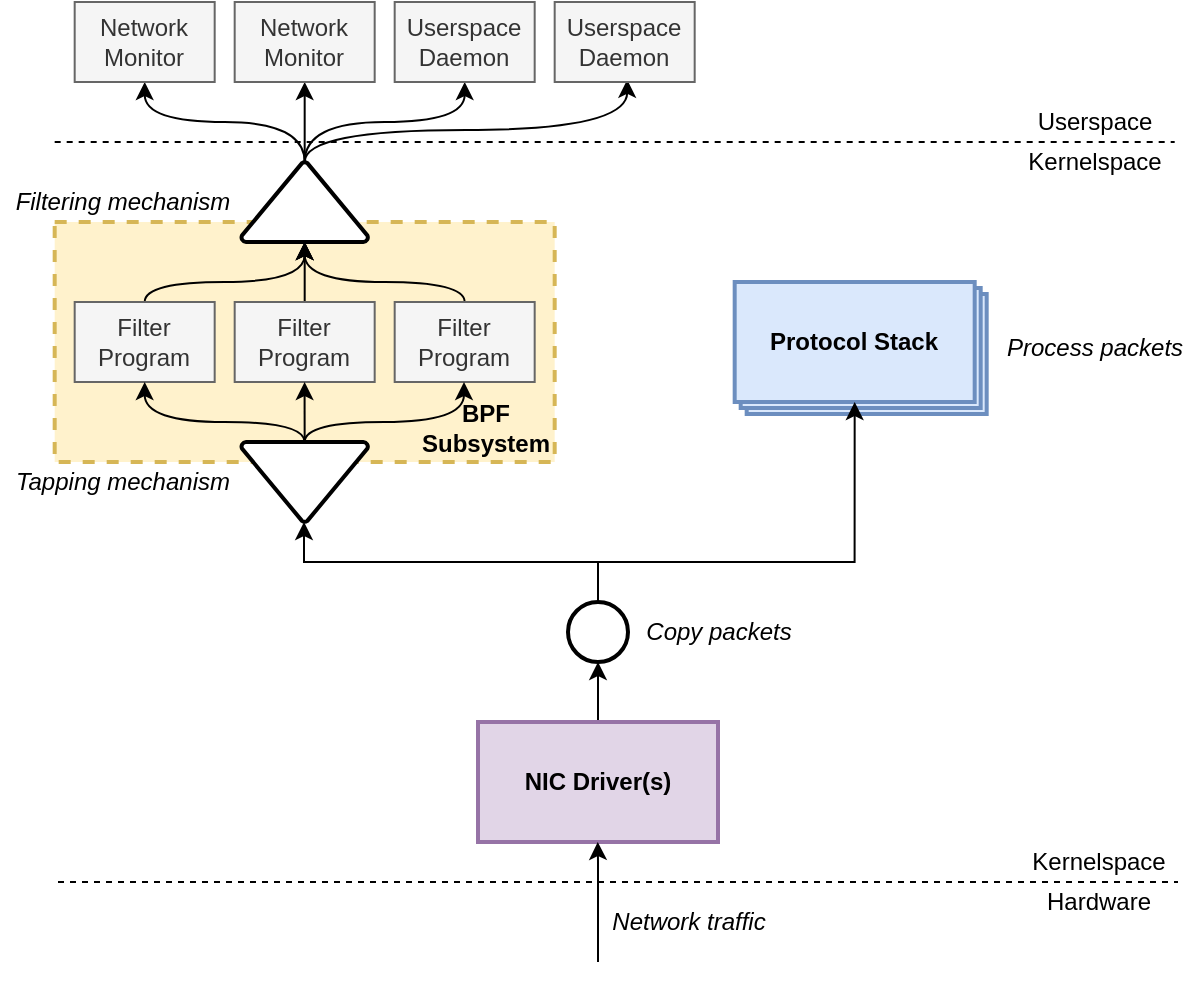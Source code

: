 <mxfile version="14.6.13" type="device"><diagram id="Gxqkh5y-wMUefnL3mjwm" name="Page-1"><mxGraphModel dx="3328" dy="1881" grid="1" gridSize="10" guides="1" tooltips="1" connect="1" arrows="1" fold="1" page="1" pageScale="1" pageWidth="850" pageHeight="1100" math="0" shadow="0"><root><mxCell id="0"/><mxCell id="1" parent="0"/><mxCell id="QwgR7V7NCxPRhVWc-Azb-1" value="" style="rounded=0;whiteSpace=wrap;html=1;dashed=1;fillColor=#fff2cc;strokeColor=#d6b656;strokeWidth=2;" parent="1" vertex="1"><mxGeometry x="118.34" y="190" width="250" height="120" as="geometry"/></mxCell><mxCell id="QwgR7V7NCxPRhVWc-Azb-2" value="BPF&lt;br&gt;Subsystem" style="text;html=1;strokeColor=none;fillColor=none;align=center;verticalAlign=middle;whiteSpace=wrap;rounded=0;dashed=1;fontStyle=1" parent="1" vertex="1"><mxGeometry x="284" y="283" width="100" height="20" as="geometry"/></mxCell><mxCell id="QwgR7V7NCxPRhVWc-Azb-41" style="edgeStyle=orthogonalEdgeStyle;curved=1;rounded=0;orthogonalLoop=1;jettySize=auto;html=1;exitX=0.5;exitY=0;exitDx=0;exitDy=0;" parent="1" source="QwgR7V7NCxPRhVWc-Azb-3" target="QwgR7V7NCxPRhVWc-Azb-8" edge="1"><mxGeometry relative="1" as="geometry"><Array as="points"><mxPoint x="163.34" y="220"/><mxPoint x="243.34" y="220"/></Array></mxGeometry></mxCell><mxCell id="QwgR7V7NCxPRhVWc-Azb-3" value="Filter Program" style="rounded=0;whiteSpace=wrap;html=1;fillColor=#f5f5f5;strokeColor=#666666;fontColor=#333333;" parent="1" vertex="1"><mxGeometry x="128.34" y="230" width="70" height="40" as="geometry"/></mxCell><mxCell id="QwgR7V7NCxPRhVWc-Azb-39" style="edgeStyle=orthogonalEdgeStyle;curved=1;rounded=0;orthogonalLoop=1;jettySize=auto;html=1;exitX=0.5;exitY=0;exitDx=0;exitDy=0;entryX=0.5;entryY=1;entryDx=0;entryDy=0;entryPerimeter=0;" parent="1" source="QwgR7V7NCxPRhVWc-Azb-4" target="QwgR7V7NCxPRhVWc-Azb-8" edge="1"><mxGeometry relative="1" as="geometry"/></mxCell><mxCell id="QwgR7V7NCxPRhVWc-Azb-4" value="Filter Program" style="rounded=0;whiteSpace=wrap;html=1;fillColor=#f5f5f5;strokeColor=#666666;fontColor=#333333;" parent="1" vertex="1"><mxGeometry x="208.34" y="230" width="70" height="40" as="geometry"/></mxCell><mxCell id="QwgR7V7NCxPRhVWc-Azb-40" style="edgeStyle=orthogonalEdgeStyle;curved=1;rounded=0;orthogonalLoop=1;jettySize=auto;html=1;exitX=0.5;exitY=0;exitDx=0;exitDy=0;entryX=0.5;entryY=1;entryDx=0;entryDy=0;entryPerimeter=0;" parent="1" source="QwgR7V7NCxPRhVWc-Azb-5" target="QwgR7V7NCxPRhVWc-Azb-8" edge="1"><mxGeometry relative="1" as="geometry"><Array as="points"><mxPoint x="323.34" y="220"/><mxPoint x="243.34" y="220"/></Array></mxGeometry></mxCell><mxCell id="QwgR7V7NCxPRhVWc-Azb-5" value="Filter Program" style="rounded=0;whiteSpace=wrap;html=1;fillColor=#f5f5f5;strokeColor=#666666;fontColor=#333333;" parent="1" vertex="1"><mxGeometry x="288.34" y="230" width="70" height="40" as="geometry"/></mxCell><mxCell id="QwgR7V7NCxPRhVWc-Azb-46" style="edgeStyle=orthogonalEdgeStyle;curved=1;rounded=0;orthogonalLoop=1;jettySize=auto;html=1;exitX=0.5;exitY=0;exitDx=0;exitDy=0;exitPerimeter=0;" parent="1" source="QwgR7V7NCxPRhVWc-Azb-8" target="QwgR7V7NCxPRhVWc-Azb-42" edge="1"><mxGeometry relative="1" as="geometry"><Array as="points"><mxPoint x="243.34" y="140"/><mxPoint x="163.34" y="140"/></Array></mxGeometry></mxCell><mxCell id="QwgR7V7NCxPRhVWc-Azb-47" style="edgeStyle=orthogonalEdgeStyle;curved=1;rounded=0;orthogonalLoop=1;jettySize=auto;html=1;exitX=0.5;exitY=0;exitDx=0;exitDy=0;exitPerimeter=0;entryX=0.5;entryY=1;entryDx=0;entryDy=0;" parent="1" source="QwgR7V7NCxPRhVWc-Azb-8" target="QwgR7V7NCxPRhVWc-Azb-43" edge="1"><mxGeometry relative="1" as="geometry"/></mxCell><mxCell id="QwgR7V7NCxPRhVWc-Azb-48" style="edgeStyle=orthogonalEdgeStyle;curved=1;rounded=0;orthogonalLoop=1;jettySize=auto;html=1;exitX=0.5;exitY=0;exitDx=0;exitDy=0;exitPerimeter=0;" parent="1" source="QwgR7V7NCxPRhVWc-Azb-8" target="QwgR7V7NCxPRhVWc-Azb-44" edge="1"><mxGeometry relative="1" as="geometry"><Array as="points"><mxPoint x="243.34" y="140"/><mxPoint x="323.34" y="140"/></Array></mxGeometry></mxCell><mxCell id="QwgR7V7NCxPRhVWc-Azb-49" style="edgeStyle=orthogonalEdgeStyle;curved=1;rounded=0;orthogonalLoop=1;jettySize=auto;html=1;exitX=0.5;exitY=0;exitDx=0;exitDy=0;exitPerimeter=0;entryX=0.518;entryY=0.972;entryDx=0;entryDy=0;entryPerimeter=0;" parent="1" source="QwgR7V7NCxPRhVWc-Azb-8" target="QwgR7V7NCxPRhVWc-Azb-45" edge="1"><mxGeometry relative="1" as="geometry"><Array as="points"><mxPoint x="243.34" y="144"/><mxPoint x="404.34" y="144"/></Array></mxGeometry></mxCell><mxCell id="QwgR7V7NCxPRhVWc-Azb-8" value="" style="strokeWidth=2;html=1;shape=mxgraph.flowchart.extract_or_measurement;whiteSpace=wrap;" parent="1" vertex="1"><mxGeometry x="211.68" y="160" width="63.33" height="40" as="geometry"/></mxCell><mxCell id="QwgR7V7NCxPRhVWc-Azb-21" style="edgeStyle=orthogonalEdgeStyle;rounded=0;orthogonalLoop=1;jettySize=auto;html=1;exitX=0.5;exitY=1;exitDx=0;exitDy=0;exitPerimeter=0;entryX=0.5;entryY=1;entryDx=0;entryDy=0;curved=1;" parent="1" source="QwgR7V7NCxPRhVWc-Azb-9" target="QwgR7V7NCxPRhVWc-Azb-3" edge="1"><mxGeometry relative="1" as="geometry"><Array as="points"><mxPoint x="243" y="290"/><mxPoint x="163" y="290"/></Array></mxGeometry></mxCell><mxCell id="QwgR7V7NCxPRhVWc-Azb-22" style="edgeStyle=orthogonalEdgeStyle;curved=1;rounded=0;orthogonalLoop=1;jettySize=auto;html=1;exitX=0.5;exitY=1;exitDx=0;exitDy=0;exitPerimeter=0;" parent="1" source="QwgR7V7NCxPRhVWc-Azb-9" target="QwgR7V7NCxPRhVWc-Azb-4" edge="1"><mxGeometry relative="1" as="geometry"/></mxCell><mxCell id="QwgR7V7NCxPRhVWc-Azb-23" style="edgeStyle=orthogonalEdgeStyle;curved=1;rounded=0;orthogonalLoop=1;jettySize=auto;html=1;exitX=0.5;exitY=1;exitDx=0;exitDy=0;exitPerimeter=0;" parent="1" source="QwgR7V7NCxPRhVWc-Azb-9" target="QwgR7V7NCxPRhVWc-Azb-5" edge="1"><mxGeometry relative="1" as="geometry"><Array as="points"><mxPoint x="243" y="290"/><mxPoint x="323" y="290"/></Array></mxGeometry></mxCell><mxCell id="QwgR7V7NCxPRhVWc-Azb-9" value="" style="strokeWidth=2;html=1;shape=mxgraph.flowchart.extract_or_measurement;whiteSpace=wrap;rotation=-180;" parent="1" vertex="1"><mxGeometry x="211.67" y="300" width="63.33" height="40" as="geometry"/></mxCell><mxCell id="QwgR7V7NCxPRhVWc-Azb-18" style="edgeStyle=orthogonalEdgeStyle;rounded=0;orthogonalLoop=1;jettySize=auto;html=1;exitX=0.5;exitY=0;exitDx=0;exitDy=0;entryX=0.5;entryY=1;entryDx=0;entryDy=0;" parent="1" source="QwgR7V7NCxPRhVWc-Azb-11" target="QwgR7V7NCxPRhVWc-Azb-17" edge="1"><mxGeometry relative="1" as="geometry"/></mxCell><mxCell id="QwgR7V7NCxPRhVWc-Azb-11" value="NIC Driver(s)" style="rounded=0;whiteSpace=wrap;html=1;strokeWidth=2;fontStyle=1;fillColor=#e1d5e7;strokeColor=#9673a6;" parent="1" vertex="1"><mxGeometry x="330" y="440" width="120" height="60" as="geometry"/></mxCell><mxCell id="QwgR7V7NCxPRhVWc-Azb-12" value="" style="rounded=0;whiteSpace=wrap;html=1;strokeWidth=2;fontStyle=1;fillColor=#dae8fc;strokeColor=#6c8ebf;" parent="1" vertex="1"><mxGeometry x="464.34" y="226" width="120" height="60" as="geometry"/></mxCell><mxCell id="QwgR7V7NCxPRhVWc-Azb-13" value="" style="rounded=0;whiteSpace=wrap;html=1;strokeWidth=2;fontStyle=1;fillColor=#dae8fc;strokeColor=#6c8ebf;" parent="1" vertex="1"><mxGeometry x="461.34" y="223" width="120" height="60" as="geometry"/></mxCell><mxCell id="QwgR7V7NCxPRhVWc-Azb-14" value="Protocol Stack" style="rounded=0;whiteSpace=wrap;html=1;strokeWidth=2;fontStyle=1;fillColor=#dae8fc;strokeColor=#6c8ebf;" parent="1" vertex="1"><mxGeometry x="458.34" y="220" width="120" height="60" as="geometry"/></mxCell><mxCell id="QwgR7V7NCxPRhVWc-Azb-19" style="edgeStyle=orthogonalEdgeStyle;rounded=0;orthogonalLoop=1;jettySize=auto;html=1;exitX=0.5;exitY=0;exitDx=0;exitDy=0;entryX=0.5;entryY=1;entryDx=0;entryDy=0;" parent="1" source="QwgR7V7NCxPRhVWc-Azb-17" target="QwgR7V7NCxPRhVWc-Azb-14" edge="1"><mxGeometry relative="1" as="geometry"><Array as="points"><mxPoint x="390" y="360"/><mxPoint x="518" y="360"/></Array></mxGeometry></mxCell><mxCell id="QwgR7V7NCxPRhVWc-Azb-20" style="edgeStyle=orthogonalEdgeStyle;rounded=0;orthogonalLoop=1;jettySize=auto;html=1;exitX=0.5;exitY=0;exitDx=0;exitDy=0;entryX=0.5;entryY=0;entryDx=0;entryDy=0;entryPerimeter=0;" parent="1" source="QwgR7V7NCxPRhVWc-Azb-17" target="QwgR7V7NCxPRhVWc-Azb-9" edge="1"><mxGeometry relative="1" as="geometry"><Array as="points"><mxPoint x="390" y="360"/><mxPoint x="243" y="360"/><mxPoint x="243" y="340"/></Array></mxGeometry></mxCell><mxCell id="QwgR7V7NCxPRhVWc-Azb-17" value="" style="ellipse;whiteSpace=wrap;html=1;aspect=fixed;strokeWidth=2;" parent="1" vertex="1"><mxGeometry x="375" y="380" width="30" height="30" as="geometry"/></mxCell><mxCell id="QwgR7V7NCxPRhVWc-Azb-24" value="" style="endArrow=none;dashed=1;html=1;" parent="1" edge="1"><mxGeometry width="50" height="50" relative="1" as="geometry"><mxPoint x="118.34" y="150" as="sourcePoint"/><mxPoint x="678.34" y="150" as="targetPoint"/></mxGeometry></mxCell><mxCell id="QwgR7V7NCxPRhVWc-Azb-25" value="Userspace" style="text;html=1;align=center;verticalAlign=middle;resizable=0;points=[];autosize=1;strokeColor=none;" parent="1" vertex="1"><mxGeometry x="603.34" y="130" width="70" height="20" as="geometry"/></mxCell><mxCell id="QwgR7V7NCxPRhVWc-Azb-26" value="Kernelspace" style="text;html=1;align=center;verticalAlign=middle;resizable=0;points=[];autosize=1;strokeColor=none;" parent="1" vertex="1"><mxGeometry x="598.34" y="150" width="80" height="20" as="geometry"/></mxCell><mxCell id="QwgR7V7NCxPRhVWc-Azb-27" value="" style="endArrow=none;dashed=1;html=1;" parent="1" edge="1"><mxGeometry width="50" height="50" relative="1" as="geometry"><mxPoint x="120" y="520" as="sourcePoint"/><mxPoint x="680" y="520" as="targetPoint"/></mxGeometry></mxCell><mxCell id="QwgR7V7NCxPRhVWc-Azb-28" value="Kernelspace" style="text;html=1;align=center;verticalAlign=middle;resizable=0;points=[];autosize=1;strokeColor=none;" parent="1" vertex="1"><mxGeometry x="600" y="500" width="80" height="20" as="geometry"/></mxCell><mxCell id="QwgR7V7NCxPRhVWc-Azb-29" value="Hardware" style="text;html=1;align=center;verticalAlign=middle;resizable=0;points=[];autosize=1;strokeColor=none;" parent="1" vertex="1"><mxGeometry x="605" y="520" width="70" height="20" as="geometry"/></mxCell><mxCell id="QwgR7V7NCxPRhVWc-Azb-31" style="edgeStyle=orthogonalEdgeStyle;rounded=0;orthogonalLoop=1;jettySize=auto;html=1;entryX=0.5;entryY=1;entryDx=0;entryDy=0;" parent="1" edge="1"><mxGeometry relative="1" as="geometry"><mxPoint x="390" y="560" as="sourcePoint"/><mxPoint x="389.88" y="500" as="targetPoint"/><Array as="points"><mxPoint x="389.88" y="510"/><mxPoint x="389.88" y="510"/></Array></mxGeometry></mxCell><mxCell id="QwgR7V7NCxPRhVWc-Azb-32" value="Network traffic" style="text;html=1;align=center;verticalAlign=middle;resizable=0;points=[];autosize=1;strokeColor=none;fontStyle=2" parent="1" vertex="1"><mxGeometry x="390" y="530" width="90" height="20" as="geometry"/></mxCell><mxCell id="QwgR7V7NCxPRhVWc-Azb-33" value="Copy packets" style="text;html=1;align=center;verticalAlign=middle;resizable=0;points=[];autosize=1;strokeColor=none;fontStyle=2" parent="1" vertex="1"><mxGeometry x="405" y="385" width="90" height="20" as="geometry"/></mxCell><mxCell id="QwgR7V7NCxPRhVWc-Azb-34" value="Process packets" style="text;html=1;align=center;verticalAlign=middle;resizable=0;points=[];autosize=1;strokeColor=none;fontStyle=2" parent="1" vertex="1"><mxGeometry x="588.34" y="243" width="100" height="20" as="geometry"/></mxCell><mxCell id="QwgR7V7NCxPRhVWc-Azb-35" value="Tapping mechanism" style="text;html=1;align=center;verticalAlign=middle;resizable=0;points=[];autosize=1;strokeColor=none;fontStyle=2" parent="1" vertex="1"><mxGeometry x="91.67" y="310" width="120" height="20" as="geometry"/></mxCell><mxCell id="QwgR7V7NCxPRhVWc-Azb-36" value="Filtering mechanism" style="text;html=1;align=center;verticalAlign=middle;resizable=0;points=[];autosize=1;strokeColor=none;fontStyle=2" parent="1" vertex="1"><mxGeometry x="91.67" y="170" width="120" height="20" as="geometry"/></mxCell><mxCell id="QwgR7V7NCxPRhVWc-Azb-42" value="Network Monitor" style="rounded=0;whiteSpace=wrap;html=1;fillColor=#f5f5f5;strokeColor=#666666;fontColor=#333333;" parent="1" vertex="1"><mxGeometry x="128.34" y="80" width="70" height="40" as="geometry"/></mxCell><mxCell id="QwgR7V7NCxPRhVWc-Azb-43" value="Network Monitor" style="rounded=0;whiteSpace=wrap;html=1;fillColor=#f5f5f5;strokeColor=#666666;fontColor=#333333;" parent="1" vertex="1"><mxGeometry x="208.34" y="80" width="70" height="40" as="geometry"/></mxCell><mxCell id="QwgR7V7NCxPRhVWc-Azb-44" value="Userspace Daemon" style="rounded=0;whiteSpace=wrap;html=1;fillColor=#f5f5f5;strokeColor=#666666;fontColor=#333333;" parent="1" vertex="1"><mxGeometry x="288.34" y="80" width="70" height="40" as="geometry"/></mxCell><mxCell id="QwgR7V7NCxPRhVWc-Azb-45" value="Userspace Daemon" style="rounded=0;whiteSpace=wrap;html=1;fillColor=#f5f5f5;strokeColor=#666666;fontColor=#333333;" parent="1" vertex="1"><mxGeometry x="368.34" y="80" width="70" height="40" as="geometry"/></mxCell></root></mxGraphModel></diagram></mxfile>